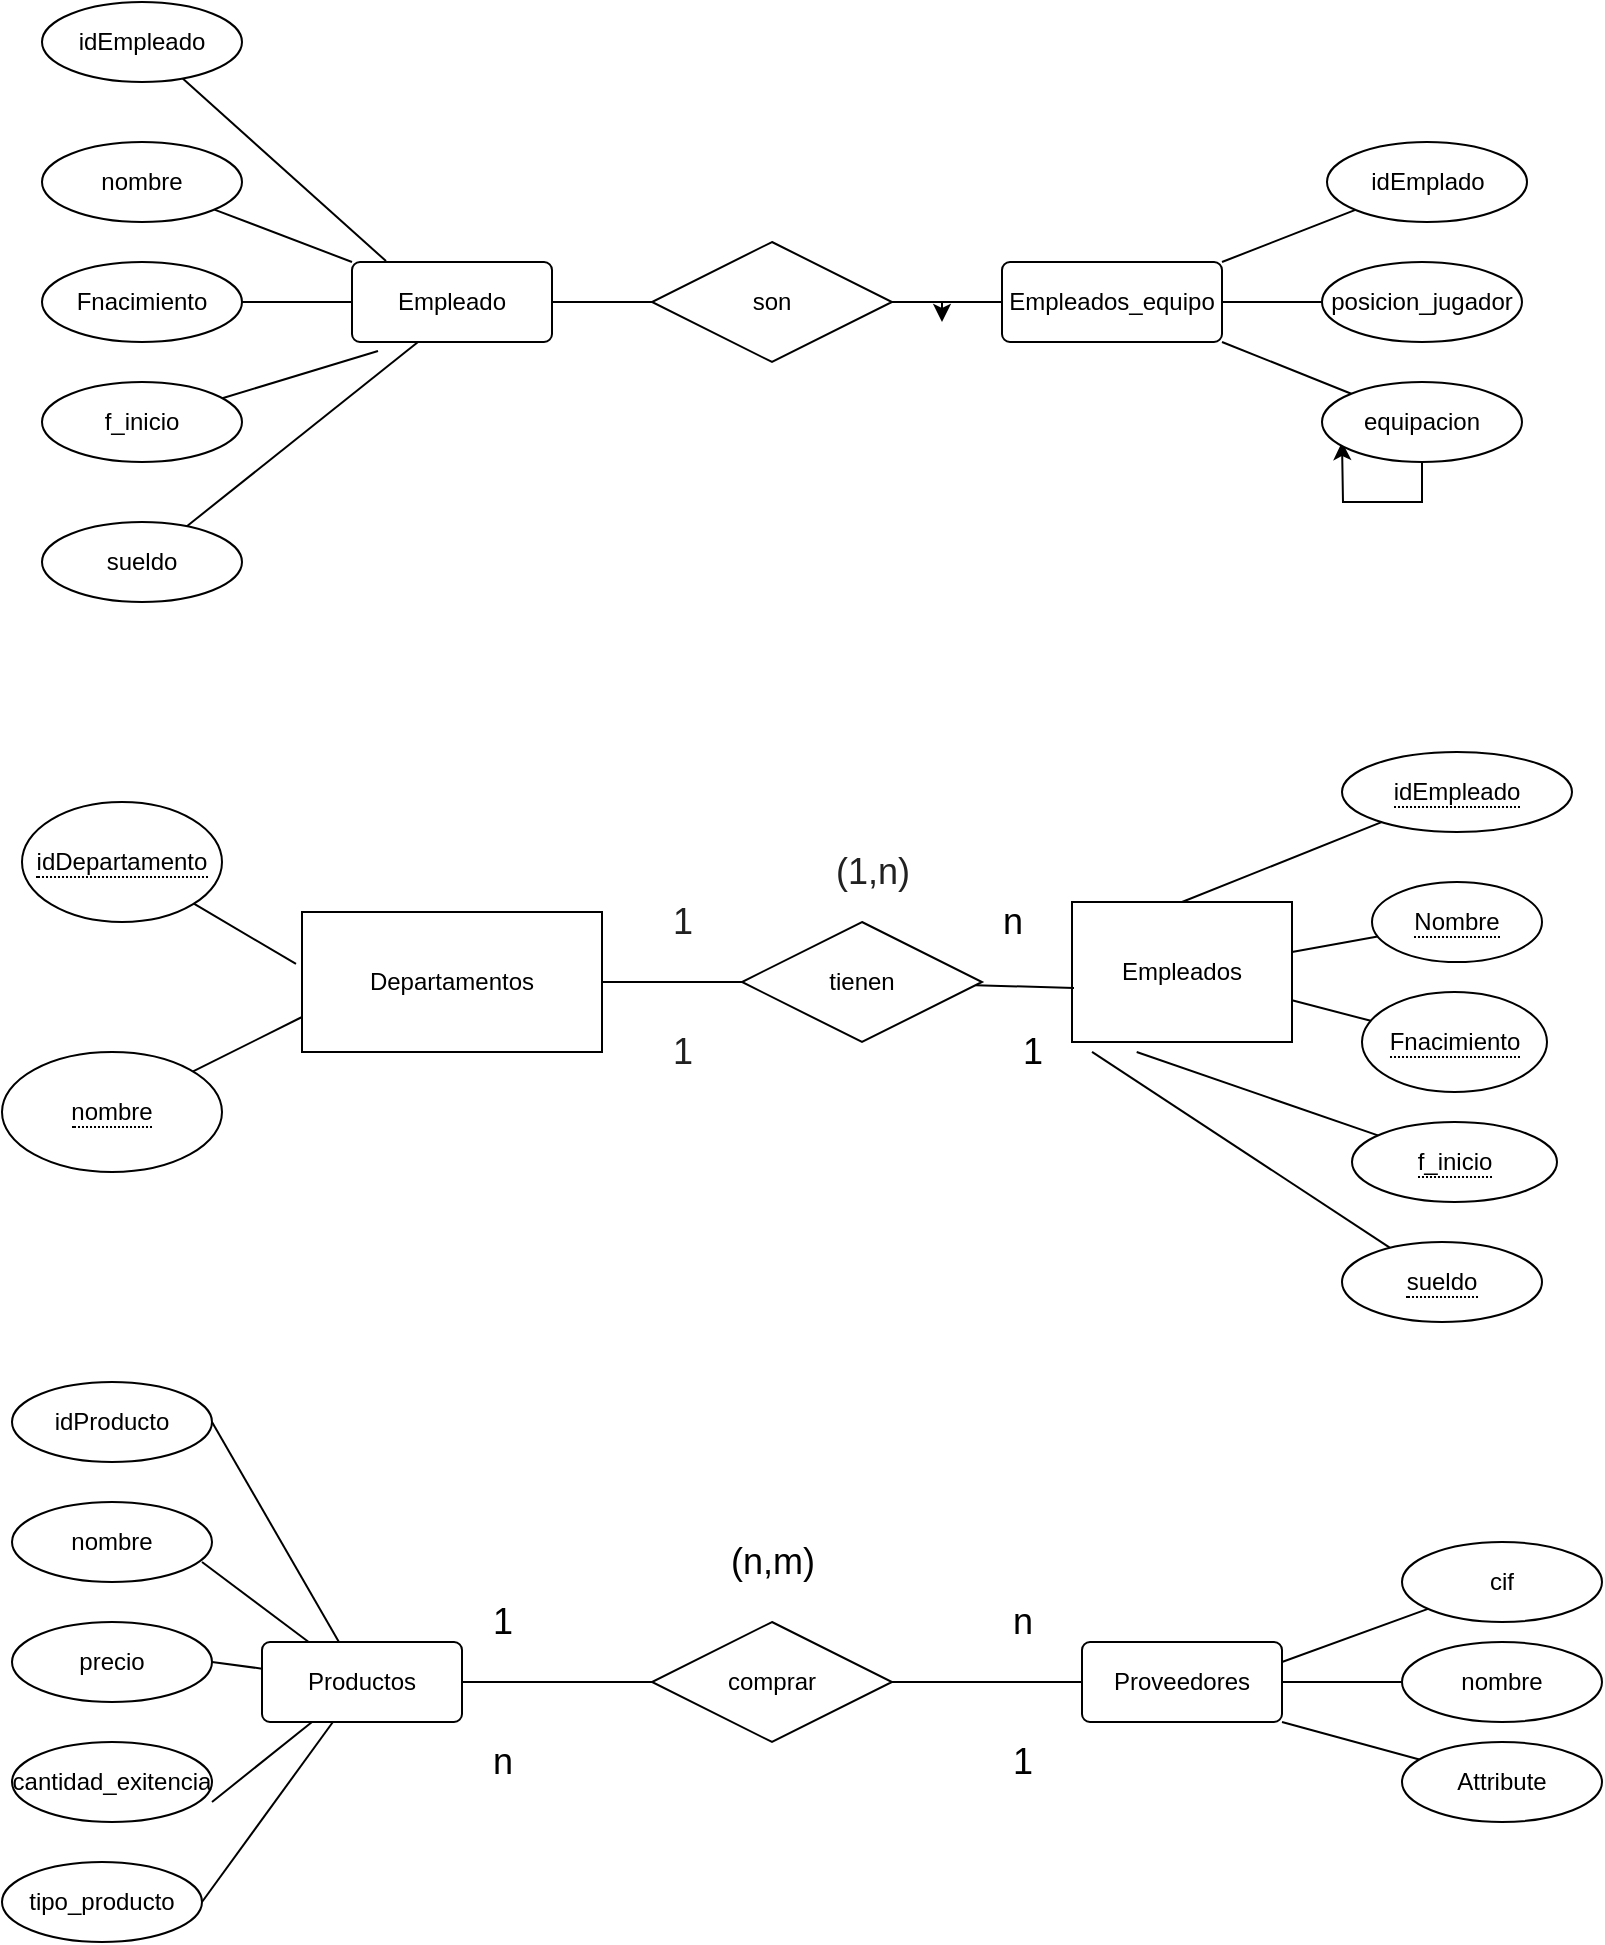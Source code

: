 <mxfile version="21.0.4" type="github">
  <diagram name="Página-1" id="IB9mtgJHglml5czLorEO">
    <mxGraphModel dx="953" dy="502" grid="1" gridSize="10" guides="1" tooltips="1" connect="1" arrows="1" fold="1" page="1" pageScale="1" pageWidth="827" pageHeight="1169" background="none" math="0" shadow="0">
      <root>
        <mxCell id="0" />
        <mxCell id="1" parent="0" />
        <mxCell id="doxAplvMlByBS0Fx3ECb-1" value="Departamentos" style="whiteSpace=wrap;html=1;align=center;" vertex="1" parent="1">
          <mxGeometry x="160" y="515" width="150" height="70" as="geometry" />
        </mxCell>
        <mxCell id="doxAplvMlByBS0Fx3ECb-2" value="Empleados" style="whiteSpace=wrap;html=1;align=center;" vertex="1" parent="1">
          <mxGeometry x="545" y="510" width="110" height="70" as="geometry" />
        </mxCell>
        <mxCell id="doxAplvMlByBS0Fx3ECb-67" style="rounded=0;orthogonalLoop=1;jettySize=auto;html=1;entryX=-0.02;entryY=0.371;entryDx=0;entryDy=0;endArrow=none;endFill=0;entryPerimeter=0;" edge="1" parent="1" source="doxAplvMlByBS0Fx3ECb-3" target="doxAplvMlByBS0Fx3ECb-1">
          <mxGeometry relative="1" as="geometry" />
        </mxCell>
        <mxCell id="doxAplvMlByBS0Fx3ECb-3" value="&lt;span style=&quot;border-bottom: 1px dotted&quot;&gt;idDepartamento&lt;/span&gt;" style="ellipse;whiteSpace=wrap;html=1;align=center;" vertex="1" parent="1">
          <mxGeometry x="20" y="460" width="100" height="60" as="geometry" />
        </mxCell>
        <mxCell id="doxAplvMlByBS0Fx3ECb-66" style="rounded=0;orthogonalLoop=1;jettySize=auto;html=1;endArrow=none;endFill=0;entryX=0;entryY=0.75;entryDx=0;entryDy=0;" edge="1" parent="1" source="doxAplvMlByBS0Fx3ECb-4" target="doxAplvMlByBS0Fx3ECb-1">
          <mxGeometry relative="1" as="geometry">
            <mxPoint x="160" y="590" as="targetPoint" />
          </mxGeometry>
        </mxCell>
        <mxCell id="doxAplvMlByBS0Fx3ECb-4" value="&lt;span style=&quot;border-bottom: 1px dotted&quot;&gt;nombre&lt;/span&gt;" style="ellipse;whiteSpace=wrap;html=1;align=center;" vertex="1" parent="1">
          <mxGeometry x="10" y="585" width="110" height="60" as="geometry" />
        </mxCell>
        <mxCell id="doxAplvMlByBS0Fx3ECb-10" style="rounded=0;orthogonalLoop=1;jettySize=auto;html=1;entryX=0.5;entryY=0;entryDx=0;entryDy=0;endArrow=none;endFill=0;" edge="1" parent="1" source="doxAplvMlByBS0Fx3ECb-9" target="doxAplvMlByBS0Fx3ECb-2">
          <mxGeometry relative="1" as="geometry" />
        </mxCell>
        <mxCell id="doxAplvMlByBS0Fx3ECb-9" value="&lt;span style=&quot;border-bottom: 1px dotted&quot;&gt;idEmpleado&lt;/span&gt;" style="ellipse;whiteSpace=wrap;html=1;align=center;" vertex="1" parent="1">
          <mxGeometry x="680" y="435" width="115" height="40" as="geometry" />
        </mxCell>
        <mxCell id="doxAplvMlByBS0Fx3ECb-12" style="rounded=0;orthogonalLoop=1;jettySize=auto;html=1;endArrow=none;endFill=0;" edge="1" parent="1" source="doxAplvMlByBS0Fx3ECb-11" target="doxAplvMlByBS0Fx3ECb-2">
          <mxGeometry relative="1" as="geometry" />
        </mxCell>
        <mxCell id="doxAplvMlByBS0Fx3ECb-11" value="&lt;span style=&quot;border-bottom: 1px dotted&quot;&gt;Nombre&lt;/span&gt;" style="ellipse;whiteSpace=wrap;html=1;align=center;" vertex="1" parent="1">
          <mxGeometry x="695" y="500" width="85" height="40" as="geometry" />
        </mxCell>
        <mxCell id="doxAplvMlByBS0Fx3ECb-14" style="rounded=0;orthogonalLoop=1;jettySize=auto;html=1;endArrow=none;endFill=0;" edge="1" parent="1" source="doxAplvMlByBS0Fx3ECb-13" target="doxAplvMlByBS0Fx3ECb-2">
          <mxGeometry relative="1" as="geometry" />
        </mxCell>
        <mxCell id="doxAplvMlByBS0Fx3ECb-13" value="&lt;span style=&quot;border-bottom: 1px dotted&quot;&gt;Fnacimiento&lt;/span&gt;" style="ellipse;whiteSpace=wrap;html=1;align=center;" vertex="1" parent="1">
          <mxGeometry x="690" y="555" width="92.5" height="50" as="geometry" />
        </mxCell>
        <mxCell id="doxAplvMlByBS0Fx3ECb-16" style="rounded=1;orthogonalLoop=1;jettySize=auto;html=1;entryX=0.294;entryY=1.071;entryDx=0;entryDy=0;entryPerimeter=0;endArrow=none;endFill=0;" edge="1" parent="1" source="doxAplvMlByBS0Fx3ECb-15" target="doxAplvMlByBS0Fx3ECb-2">
          <mxGeometry relative="1" as="geometry" />
        </mxCell>
        <mxCell id="doxAplvMlByBS0Fx3ECb-15" value="&lt;span style=&quot;border-bottom: 1px dotted&quot;&gt;f_inicio&lt;/span&gt;" style="ellipse;whiteSpace=wrap;html=1;align=center;" vertex="1" parent="1">
          <mxGeometry x="685" y="620" width="102.5" height="40" as="geometry" />
        </mxCell>
        <mxCell id="doxAplvMlByBS0Fx3ECb-22" value="" style="rounded=0;orthogonalLoop=1;jettySize=auto;html=1;endArrow=none;endFill=0;" edge="1" parent="1" source="doxAplvMlByBS0Fx3ECb-20" target="doxAplvMlByBS0Fx3ECb-1">
          <mxGeometry relative="1" as="geometry" />
        </mxCell>
        <mxCell id="doxAplvMlByBS0Fx3ECb-23" style="rounded=0;orthogonalLoop=1;jettySize=auto;html=1;entryX=0.009;entryY=0.614;entryDx=0;entryDy=0;entryPerimeter=0;endArrow=none;endFill=0;" edge="1" parent="1" source="doxAplvMlByBS0Fx3ECb-20" target="doxAplvMlByBS0Fx3ECb-2">
          <mxGeometry relative="1" as="geometry" />
        </mxCell>
        <mxCell id="doxAplvMlByBS0Fx3ECb-20" value="tienen" style="shape=rhombus;perimeter=rhombusPerimeter;whiteSpace=wrap;html=1;align=center;" vertex="1" parent="1">
          <mxGeometry x="380" y="520" width="120" height="60" as="geometry" />
        </mxCell>
        <mxCell id="doxAplvMlByBS0Fx3ECb-24" value="n" style="text;html=1;align=center;verticalAlign=middle;resizable=0;points=[];autosize=1;strokeColor=none;fillColor=none;fontSize=18;" vertex="1" parent="1">
          <mxGeometry x="500" y="500" width="30" height="40" as="geometry" />
        </mxCell>
        <mxCell id="doxAplvMlByBS0Fx3ECb-25" value="1" style="text;html=1;align=center;verticalAlign=middle;resizable=0;points=[];autosize=1;strokeColor=none;fillColor=none;fontSize=18;" vertex="1" parent="1">
          <mxGeometry x="510" y="565" width="30" height="40" as="geometry" />
        </mxCell>
        <mxCell id="doxAplvMlByBS0Fx3ECb-26" value="1" style="text;html=1;align=center;verticalAlign=middle;resizable=0;points=[];autosize=1;strokeColor=none;fillColor=none;fontSize=18;fontColor=#212121;" vertex="1" parent="1">
          <mxGeometry x="335" y="500" width="30" height="40" as="geometry" />
        </mxCell>
        <mxCell id="doxAplvMlByBS0Fx3ECb-29" value="1" style="text;html=1;align=center;verticalAlign=middle;resizable=0;points=[];autosize=1;strokeColor=none;fillColor=none;fontSize=18;fontColor=#212121;" vertex="1" parent="1">
          <mxGeometry x="335" y="565" width="30" height="40" as="geometry" />
        </mxCell>
        <mxCell id="doxAplvMlByBS0Fx3ECb-30" value="(1,n)" style="text;html=1;align=center;verticalAlign=middle;resizable=0;points=[];autosize=1;fontSize=18;fontColor=#212121;" vertex="1" parent="1">
          <mxGeometry x="415" y="475" width="60" height="40" as="geometry" />
        </mxCell>
        <mxCell id="doxAplvMlByBS0Fx3ECb-32" style="rounded=0;orthogonalLoop=1;jettySize=auto;html=1;entryX=0.091;entryY=1.071;entryDx=0;entryDy=0;entryPerimeter=0;endArrow=none;endFill=0;" edge="1" parent="1" source="doxAplvMlByBS0Fx3ECb-31" target="doxAplvMlByBS0Fx3ECb-2">
          <mxGeometry relative="1" as="geometry" />
        </mxCell>
        <mxCell id="doxAplvMlByBS0Fx3ECb-31" value="&lt;span style=&quot;border-bottom: 1px dotted&quot;&gt;sueldo&lt;/span&gt;" style="ellipse;whiteSpace=wrap;html=1;align=center;" vertex="1" parent="1">
          <mxGeometry x="680" y="680" width="100" height="40" as="geometry" />
        </mxCell>
        <mxCell id="doxAplvMlByBS0Fx3ECb-43" style="rounded=0;orthogonalLoop=1;jettySize=auto;html=1;entryX=1;entryY=0.5;entryDx=0;entryDy=0;endArrow=none;endFill=0;" edge="1" parent="1" source="doxAplvMlByBS0Fx3ECb-34" target="doxAplvMlByBS0Fx3ECb-41">
          <mxGeometry relative="1" as="geometry" />
        </mxCell>
        <mxCell id="doxAplvMlByBS0Fx3ECb-45" style="rounded=0;orthogonalLoop=1;jettySize=auto;html=1;entryX=1;entryY=0.75;entryDx=0;entryDy=0;entryPerimeter=0;jumpStyle=line;endArrow=none;endFill=0;" edge="1" parent="1" source="doxAplvMlByBS0Fx3ECb-34" target="doxAplvMlByBS0Fx3ECb-42">
          <mxGeometry relative="1" as="geometry" />
        </mxCell>
        <mxCell id="doxAplvMlByBS0Fx3ECb-46" style="rounded=0;orthogonalLoop=1;jettySize=auto;html=1;entryX=1;entryY=0.5;entryDx=0;entryDy=0;endArrow=none;endFill=0;" edge="1" parent="1" source="doxAplvMlByBS0Fx3ECb-34" target="doxAplvMlByBS0Fx3ECb-39">
          <mxGeometry relative="1" as="geometry" />
        </mxCell>
        <mxCell id="doxAplvMlByBS0Fx3ECb-47" style="rounded=0;orthogonalLoop=1;jettySize=auto;html=1;entryX=0.95;entryY=0.75;entryDx=0;entryDy=0;entryPerimeter=0;endArrow=none;endFill=0;" edge="1" parent="1" source="doxAplvMlByBS0Fx3ECb-34" target="doxAplvMlByBS0Fx3ECb-38">
          <mxGeometry relative="1" as="geometry" />
        </mxCell>
        <mxCell id="doxAplvMlByBS0Fx3ECb-48" style="rounded=0;orthogonalLoop=1;jettySize=auto;html=1;entryX=1;entryY=0.5;entryDx=0;entryDy=0;startArrow=none;startFill=0;endArrow=none;endFill=0;" edge="1" parent="1" source="doxAplvMlByBS0Fx3ECb-34" target="doxAplvMlByBS0Fx3ECb-37">
          <mxGeometry relative="1" as="geometry" />
        </mxCell>
        <mxCell id="doxAplvMlByBS0Fx3ECb-34" value="Productos" style="rounded=1;arcSize=10;whiteSpace=wrap;html=1;align=center;" vertex="1" parent="1">
          <mxGeometry x="140" y="880" width="100" height="40" as="geometry" />
        </mxCell>
        <mxCell id="doxAplvMlByBS0Fx3ECb-35" value="Proveedores" style="rounded=1;arcSize=10;whiteSpace=wrap;html=1;align=center;" vertex="1" parent="1">
          <mxGeometry x="550" y="880" width="100" height="40" as="geometry" />
        </mxCell>
        <mxCell id="doxAplvMlByBS0Fx3ECb-37" value="idProducto" style="ellipse;whiteSpace=wrap;html=1;align=center;" vertex="1" parent="1">
          <mxGeometry x="15" y="750" width="100" height="40" as="geometry" />
        </mxCell>
        <mxCell id="doxAplvMlByBS0Fx3ECb-38" value="nombre" style="ellipse;whiteSpace=wrap;html=1;align=center;" vertex="1" parent="1">
          <mxGeometry x="15" y="810" width="100" height="40" as="geometry" />
        </mxCell>
        <mxCell id="doxAplvMlByBS0Fx3ECb-39" value="precio" style="ellipse;whiteSpace=wrap;html=1;align=center;" vertex="1" parent="1">
          <mxGeometry x="15" y="870" width="100" height="40" as="geometry" />
        </mxCell>
        <mxCell id="doxAplvMlByBS0Fx3ECb-41" value="tipo_producto" style="ellipse;whiteSpace=wrap;html=1;align=center;" vertex="1" parent="1">
          <mxGeometry x="10" y="990" width="100" height="40" as="geometry" />
        </mxCell>
        <mxCell id="doxAplvMlByBS0Fx3ECb-42" value="cantidad_exitencia" style="ellipse;whiteSpace=wrap;html=1;align=center;" vertex="1" parent="1">
          <mxGeometry x="15" y="930" width="100" height="40" as="geometry" />
        </mxCell>
        <mxCell id="doxAplvMlByBS0Fx3ECb-65" style="rounded=0;orthogonalLoop=1;jettySize=auto;html=1;entryX=1;entryY=1;entryDx=0;entryDy=0;endArrow=none;endFill=0;" edge="1" parent="1" source="doxAplvMlByBS0Fx3ECb-49" target="doxAplvMlByBS0Fx3ECb-35">
          <mxGeometry relative="1" as="geometry" />
        </mxCell>
        <mxCell id="doxAplvMlByBS0Fx3ECb-49" value="Attribute" style="ellipse;whiteSpace=wrap;html=1;align=center;" vertex="1" parent="1">
          <mxGeometry x="710" y="930" width="100" height="40" as="geometry" />
        </mxCell>
        <mxCell id="doxAplvMlByBS0Fx3ECb-56" style="rounded=0;orthogonalLoop=1;jettySize=auto;html=1;entryX=1;entryY=0.5;entryDx=0;entryDy=0;endArrow=none;endFill=0;" edge="1" parent="1" source="doxAplvMlByBS0Fx3ECb-50" target="doxAplvMlByBS0Fx3ECb-35">
          <mxGeometry relative="1" as="geometry" />
        </mxCell>
        <mxCell id="doxAplvMlByBS0Fx3ECb-50" value="nombre" style="ellipse;whiteSpace=wrap;html=1;align=center;" vertex="1" parent="1">
          <mxGeometry x="710" y="880" width="100" height="40" as="geometry" />
        </mxCell>
        <mxCell id="doxAplvMlByBS0Fx3ECb-55" style="rounded=0;orthogonalLoop=1;jettySize=auto;html=1;entryX=1;entryY=0.25;entryDx=0;entryDy=0;endArrow=none;endFill=0;" edge="1" parent="1" source="doxAplvMlByBS0Fx3ECb-53" target="doxAplvMlByBS0Fx3ECb-35">
          <mxGeometry relative="1" as="geometry" />
        </mxCell>
        <mxCell id="doxAplvMlByBS0Fx3ECb-53" value="cif" style="ellipse;whiteSpace=wrap;html=1;align=center;" vertex="1" parent="1">
          <mxGeometry x="710" y="830" width="100" height="40" as="geometry" />
        </mxCell>
        <mxCell id="doxAplvMlByBS0Fx3ECb-58" style="edgeStyle=orthogonalEdgeStyle;rounded=0;orthogonalLoop=1;jettySize=auto;html=1;entryX=0;entryY=0.5;entryDx=0;entryDy=0;endArrow=none;endFill=0;" edge="1" parent="1" source="doxAplvMlByBS0Fx3ECb-57" target="doxAplvMlByBS0Fx3ECb-35">
          <mxGeometry relative="1" as="geometry" />
        </mxCell>
        <mxCell id="doxAplvMlByBS0Fx3ECb-59" style="edgeStyle=orthogonalEdgeStyle;rounded=0;orthogonalLoop=1;jettySize=auto;html=1;endArrow=none;endFill=0;" edge="1" parent="1" source="doxAplvMlByBS0Fx3ECb-57" target="doxAplvMlByBS0Fx3ECb-34">
          <mxGeometry relative="1" as="geometry" />
        </mxCell>
        <mxCell id="doxAplvMlByBS0Fx3ECb-57" value="comprar" style="shape=rhombus;perimeter=rhombusPerimeter;whiteSpace=wrap;html=1;align=center;" vertex="1" parent="1">
          <mxGeometry x="335" y="870" width="120" height="60" as="geometry" />
        </mxCell>
        <mxCell id="doxAplvMlByBS0Fx3ECb-60" value="&lt;font style=&quot;font-size: 18px;&quot;&gt;1&lt;/font&gt;" style="text;html=1;align=center;verticalAlign=middle;resizable=0;points=[];autosize=1;strokeColor=none;fillColor=none;" vertex="1" parent="1">
          <mxGeometry x="245" y="850" width="30" height="40" as="geometry" />
        </mxCell>
        <mxCell id="doxAplvMlByBS0Fx3ECb-61" value="n" style="text;html=1;align=center;verticalAlign=middle;resizable=0;points=[];autosize=1;strokeColor=none;fillColor=none;fontSize=18;" vertex="1" parent="1">
          <mxGeometry x="245" y="920" width="30" height="40" as="geometry" />
        </mxCell>
        <mxCell id="doxAplvMlByBS0Fx3ECb-62" value="(n,m)" style="text;html=1;align=center;verticalAlign=middle;resizable=0;points=[];autosize=1;strokeColor=none;fillColor=none;fontSize=18;" vertex="1" parent="1">
          <mxGeometry x="360" y="820" width="70" height="40" as="geometry" />
        </mxCell>
        <mxCell id="doxAplvMlByBS0Fx3ECb-63" value="n" style="text;html=1;align=center;verticalAlign=middle;resizable=0;points=[];autosize=1;strokeColor=none;fillColor=none;fontSize=18;" vertex="1" parent="1">
          <mxGeometry x="505" y="850" width="30" height="40" as="geometry" />
        </mxCell>
        <mxCell id="doxAplvMlByBS0Fx3ECb-64" value="1" style="text;html=1;align=center;verticalAlign=middle;resizable=0;points=[];autosize=1;strokeColor=none;fillColor=none;fontSize=18;" vertex="1" parent="1">
          <mxGeometry x="505" y="920" width="30" height="40" as="geometry" />
        </mxCell>
        <mxCell id="doxAplvMlByBS0Fx3ECb-74" style="rounded=0;orthogonalLoop=1;jettySize=auto;html=1;entryX=0.17;entryY=-0.012;entryDx=0;entryDy=0;entryPerimeter=0;endArrow=none;endFill=0;" edge="1" parent="1" source="doxAplvMlByBS0Fx3ECb-68" target="doxAplvMlByBS0Fx3ECb-73">
          <mxGeometry relative="1" as="geometry" />
        </mxCell>
        <mxCell id="doxAplvMlByBS0Fx3ECb-68" value="idEmpleado" style="ellipse;whiteSpace=wrap;html=1;align=center;" vertex="1" parent="1">
          <mxGeometry x="30" y="60" width="100" height="40" as="geometry" />
        </mxCell>
        <mxCell id="doxAplvMlByBS0Fx3ECb-75" style="rounded=0;orthogonalLoop=1;jettySize=auto;html=1;entryX=0;entryY=0;entryDx=0;entryDy=0;endArrow=none;endFill=0;" edge="1" parent="1" source="doxAplvMlByBS0Fx3ECb-69" target="doxAplvMlByBS0Fx3ECb-73">
          <mxGeometry relative="1" as="geometry" />
        </mxCell>
        <mxCell id="doxAplvMlByBS0Fx3ECb-69" value="nombre" style="ellipse;whiteSpace=wrap;html=1;align=center;" vertex="1" parent="1">
          <mxGeometry x="30" y="130" width="100" height="40" as="geometry" />
        </mxCell>
        <mxCell id="doxAplvMlByBS0Fx3ECb-76" style="rounded=0;orthogonalLoop=1;jettySize=auto;html=1;entryX=0;entryY=0.5;entryDx=0;entryDy=0;endArrow=none;endFill=0;" edge="1" parent="1" source="doxAplvMlByBS0Fx3ECb-70" target="doxAplvMlByBS0Fx3ECb-73">
          <mxGeometry relative="1" as="geometry" />
        </mxCell>
        <mxCell id="doxAplvMlByBS0Fx3ECb-70" value="Fnacimiento" style="ellipse;whiteSpace=wrap;html=1;align=center;" vertex="1" parent="1">
          <mxGeometry x="30" y="190" width="100" height="40" as="geometry" />
        </mxCell>
        <mxCell id="doxAplvMlByBS0Fx3ECb-77" style="rounded=0;orthogonalLoop=1;jettySize=auto;html=1;entryX=0.13;entryY=1.113;entryDx=0;entryDy=0;entryPerimeter=0;endArrow=none;endFill=0;" edge="1" parent="1" source="doxAplvMlByBS0Fx3ECb-71" target="doxAplvMlByBS0Fx3ECb-73">
          <mxGeometry relative="1" as="geometry" />
        </mxCell>
        <mxCell id="doxAplvMlByBS0Fx3ECb-71" value="f_inicio" style="ellipse;whiteSpace=wrap;html=1;align=center;" vertex="1" parent="1">
          <mxGeometry x="30" y="250" width="100" height="40" as="geometry" />
        </mxCell>
        <mxCell id="doxAplvMlByBS0Fx3ECb-78" style="rounded=0;orthogonalLoop=1;jettySize=auto;html=1;endArrow=none;endFill=0;entryX=0.33;entryY=1;entryDx=0;entryDy=0;entryPerimeter=0;" edge="1" parent="1" source="doxAplvMlByBS0Fx3ECb-72" target="doxAplvMlByBS0Fx3ECb-73">
          <mxGeometry relative="1" as="geometry">
            <mxPoint x="140" y="240" as="targetPoint" />
          </mxGeometry>
        </mxCell>
        <mxCell id="doxAplvMlByBS0Fx3ECb-72" value="sueldo" style="ellipse;whiteSpace=wrap;html=1;align=center;" vertex="1" parent="1">
          <mxGeometry x="30" y="320" width="100" height="40" as="geometry" />
        </mxCell>
        <mxCell id="doxAplvMlByBS0Fx3ECb-80" style="edgeStyle=orthogonalEdgeStyle;rounded=0;orthogonalLoop=1;jettySize=auto;html=1;entryX=0;entryY=0.5;entryDx=0;entryDy=0;endArrow=none;endFill=0;" edge="1" parent="1" source="doxAplvMlByBS0Fx3ECb-73" target="doxAplvMlByBS0Fx3ECb-79">
          <mxGeometry relative="1" as="geometry" />
        </mxCell>
        <mxCell id="doxAplvMlByBS0Fx3ECb-73" value="Empleado" style="rounded=1;arcSize=10;whiteSpace=wrap;html=1;align=center;" vertex="1" parent="1">
          <mxGeometry x="185" y="190" width="100" height="40" as="geometry" />
        </mxCell>
        <mxCell id="doxAplvMlByBS0Fx3ECb-88" style="edgeStyle=orthogonalEdgeStyle;rounded=0;orthogonalLoop=1;jettySize=auto;html=1;entryX=0;entryY=0.5;entryDx=0;entryDy=0;endArrow=none;endFill=0;" edge="1" parent="1" source="doxAplvMlByBS0Fx3ECb-79" target="doxAplvMlByBS0Fx3ECb-81">
          <mxGeometry relative="1" as="geometry" />
        </mxCell>
        <mxCell id="doxAplvMlByBS0Fx3ECb-79" value="son" style="shape=rhombus;perimeter=rhombusPerimeter;whiteSpace=wrap;html=1;align=center;" vertex="1" parent="1">
          <mxGeometry x="335" y="180" width="120" height="60" as="geometry" />
        </mxCell>
        <mxCell id="doxAplvMlByBS0Fx3ECb-89" style="edgeStyle=orthogonalEdgeStyle;rounded=0;orthogonalLoop=1;jettySize=auto;html=1;exitX=0;exitY=0.5;exitDx=0;exitDy=0;" edge="1" parent="1" source="doxAplvMlByBS0Fx3ECb-81">
          <mxGeometry relative="1" as="geometry">
            <mxPoint x="480" y="220" as="targetPoint" />
          </mxGeometry>
        </mxCell>
        <mxCell id="doxAplvMlByBS0Fx3ECb-81" value="Empleados_equipo" style="rounded=1;arcSize=10;whiteSpace=wrap;html=1;align=center;" vertex="1" parent="1">
          <mxGeometry x="510" y="190" width="110" height="40" as="geometry" />
        </mxCell>
        <mxCell id="doxAplvMlByBS0Fx3ECb-85" style="rounded=0;orthogonalLoop=1;jettySize=auto;html=1;entryX=1;entryY=0;entryDx=0;entryDy=0;endArrow=none;endFill=0;" edge="1" parent="1" source="doxAplvMlByBS0Fx3ECb-82" target="doxAplvMlByBS0Fx3ECb-81">
          <mxGeometry relative="1" as="geometry" />
        </mxCell>
        <mxCell id="doxAplvMlByBS0Fx3ECb-82" value="idEmplado" style="ellipse;whiteSpace=wrap;html=1;align=center;" vertex="1" parent="1">
          <mxGeometry x="672.5" y="130" width="100" height="40" as="geometry" />
        </mxCell>
        <mxCell id="doxAplvMlByBS0Fx3ECb-86" style="rounded=0;orthogonalLoop=1;jettySize=auto;html=1;entryX=1;entryY=0.5;entryDx=0;entryDy=0;endArrow=none;endFill=0;" edge="1" parent="1" source="doxAplvMlByBS0Fx3ECb-83" target="doxAplvMlByBS0Fx3ECb-81">
          <mxGeometry relative="1" as="geometry" />
        </mxCell>
        <mxCell id="doxAplvMlByBS0Fx3ECb-83" value="posicion_jugador" style="ellipse;whiteSpace=wrap;html=1;align=center;" vertex="1" parent="1">
          <mxGeometry x="670" y="190" width="100" height="40" as="geometry" />
        </mxCell>
        <mxCell id="doxAplvMlByBS0Fx3ECb-87" style="rounded=0;orthogonalLoop=1;jettySize=auto;html=1;entryX=1;entryY=1;entryDx=0;entryDy=0;endArrow=none;endFill=0;" edge="1" parent="1" source="doxAplvMlByBS0Fx3ECb-84" target="doxAplvMlByBS0Fx3ECb-81">
          <mxGeometry relative="1" as="geometry" />
        </mxCell>
        <mxCell id="doxAplvMlByBS0Fx3ECb-90" style="edgeStyle=orthogonalEdgeStyle;rounded=0;orthogonalLoop=1;jettySize=auto;html=1;exitX=0.5;exitY=1;exitDx=0;exitDy=0;" edge="1" parent="1" source="doxAplvMlByBS0Fx3ECb-84">
          <mxGeometry relative="1" as="geometry">
            <mxPoint x="680" y="280" as="targetPoint" />
          </mxGeometry>
        </mxCell>
        <mxCell id="doxAplvMlByBS0Fx3ECb-84" value="equipacion" style="ellipse;whiteSpace=wrap;html=1;align=center;" vertex="1" parent="1">
          <mxGeometry x="670" y="250" width="100" height="40" as="geometry" />
        </mxCell>
      </root>
    </mxGraphModel>
  </diagram>
</mxfile>

